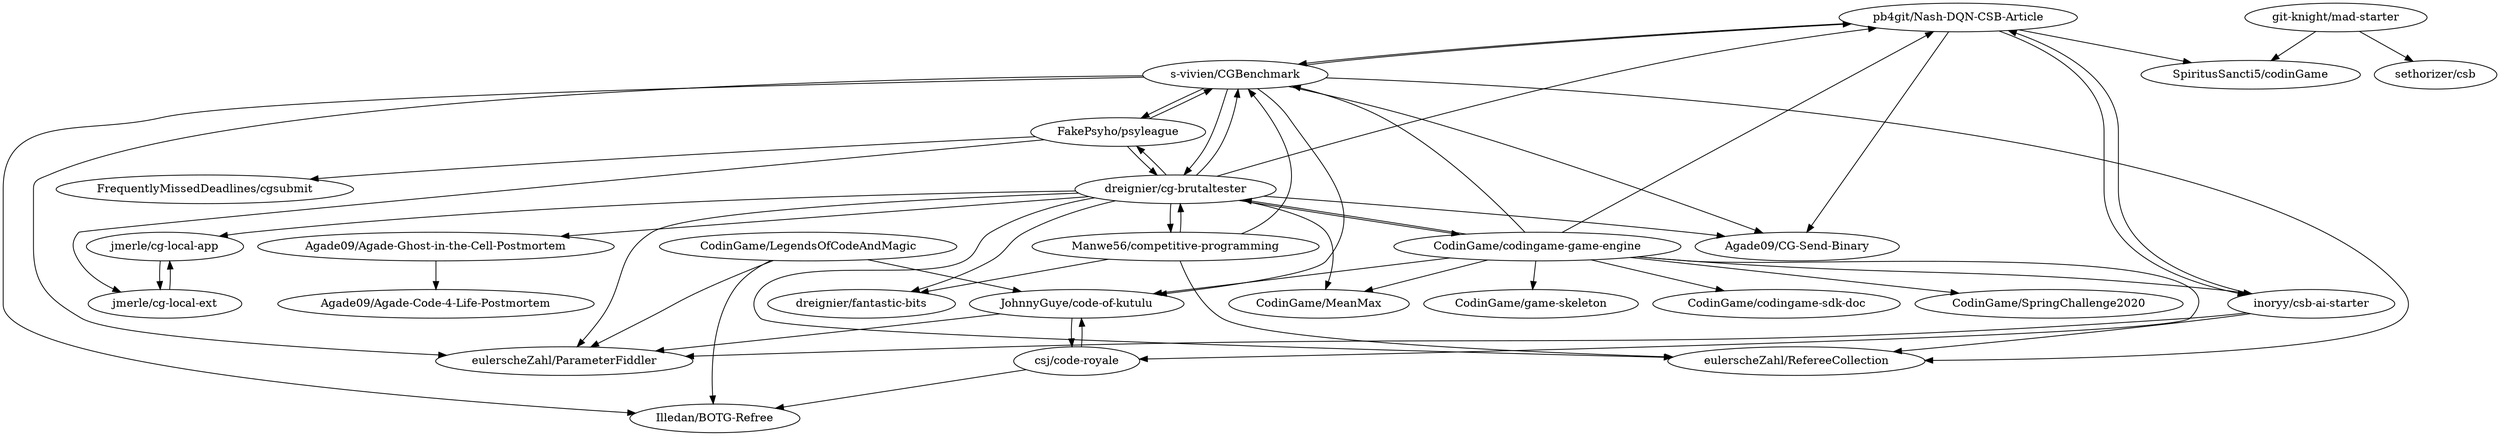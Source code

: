 digraph G {
"pb4git/Nash-DQN-CSB-Article" -> "inoryy/csb-ai-starter"
"pb4git/Nash-DQN-CSB-Article" -> "SpiritusSancti5/codinGame"
"pb4git/Nash-DQN-CSB-Article" -> "Agade09/CG-Send-Binary"
"pb4git/Nash-DQN-CSB-Article" -> "s-vivien/CGBenchmark"
"CodinGame/codingame-game-engine" -> "CodinGame/game-skeleton"
"CodinGame/codingame-game-engine" -> "CodinGame/codingame-sdk-doc"
"CodinGame/codingame-game-engine" -> "dreignier/cg-brutaltester"
"CodinGame/codingame-game-engine" -> "inoryy/csb-ai-starter"
"CodinGame/codingame-game-engine" -> "CodinGame/MeanMax"
"CodinGame/codingame-game-engine" -> "pb4git/Nash-DQN-CSB-Article"
"CodinGame/codingame-game-engine" -> "s-vivien/CGBenchmark"
"CodinGame/codingame-game-engine" -> "csj/code-royale"
"CodinGame/codingame-game-engine" -> "JohnnyGuye/code-of-kutulu"
"CodinGame/codingame-game-engine" -> "CodinGame/SpringChallenge2020"
"git-knight/mad-starter" -> "SpiritusSancti5/codinGame"
"git-knight/mad-starter" -> "sethorizer/csb"
"csj/code-royale" -> "JohnnyGuye/code-of-kutulu"
"csj/code-royale" -> "Illedan/BOTG-Refree"
"JohnnyGuye/code-of-kutulu" -> "eulerscheZahl/ParameterFiddler"
"JohnnyGuye/code-of-kutulu" -> "csj/code-royale"
"CodinGame/LegendsOfCodeAndMagic" -> "eulerscheZahl/ParameterFiddler"
"CodinGame/LegendsOfCodeAndMagic" -> "Illedan/BOTG-Refree"
"CodinGame/LegendsOfCodeAndMagic" -> "JohnnyGuye/code-of-kutulu"
"jmerle/cg-local-app" -> "jmerle/cg-local-ext"
"jmerle/cg-local-ext" -> "jmerle/cg-local-app"
"Manwe56/competitive-programming" -> "dreignier/cg-brutaltester"
"Manwe56/competitive-programming" -> "eulerscheZahl/RefereeCollection"
"Manwe56/competitive-programming" -> "s-vivien/CGBenchmark"
"Manwe56/competitive-programming" -> "dreignier/fantastic-bits"
"FakePsyho/psyleague" -> "dreignier/cg-brutaltester"
"FakePsyho/psyleague" -> "FrequentlyMissedDeadlines/cgsubmit"
"FakePsyho/psyleague" -> "s-vivien/CGBenchmark"
"FakePsyho/psyleague" -> "jmerle/cg-local-ext"
"inoryy/csb-ai-starter" -> "eulerscheZahl/RefereeCollection"
"inoryy/csb-ai-starter" -> "pb4git/Nash-DQN-CSB-Article"
"inoryy/csb-ai-starter" -> "eulerscheZahl/ParameterFiddler"
"dreignier/cg-brutaltester" -> "s-vivien/CGBenchmark"
"dreignier/cg-brutaltester" -> "FakePsyho/psyleague"
"dreignier/cg-brutaltester" -> "Manwe56/competitive-programming"
"dreignier/cg-brutaltester" -> "pb4git/Nash-DQN-CSB-Article"
"dreignier/cg-brutaltester" -> "CodinGame/codingame-game-engine"
"dreignier/cg-brutaltester" -> "jmerle/cg-local-app"
"dreignier/cg-brutaltester" -> "CodinGame/MeanMax"
"dreignier/cg-brutaltester" -> "eulerscheZahl/RefereeCollection"
"dreignier/cg-brutaltester" -> "dreignier/fantastic-bits"
"dreignier/cg-brutaltester" -> "Agade09/CG-Send-Binary"
"dreignier/cg-brutaltester" -> "Agade09/Agade-Ghost-in-the-Cell-Postmortem"
"dreignier/cg-brutaltester" -> "eulerscheZahl/ParameterFiddler"
"Agade09/Agade-Ghost-in-the-Cell-Postmortem" -> "Agade09/Agade-Code-4-Life-Postmortem"
"s-vivien/CGBenchmark" -> "dreignier/cg-brutaltester"
"s-vivien/CGBenchmark" -> "eulerscheZahl/RefereeCollection"
"s-vivien/CGBenchmark" -> "JohnnyGuye/code-of-kutulu"
"s-vivien/CGBenchmark" -> "pb4git/Nash-DQN-CSB-Article"
"s-vivien/CGBenchmark" -> "eulerscheZahl/ParameterFiddler"
"s-vivien/CGBenchmark" -> "Agade09/CG-Send-Binary"
"s-vivien/CGBenchmark" -> "Illedan/BOTG-Refree"
"s-vivien/CGBenchmark" -> "FakePsyho/psyleague"
"pb4git/Nash-DQN-CSB-Article" ["l"="2.107,47.116"]
"inoryy/csb-ai-starter" ["l"="2.098,47.125"]
"SpiritusSancti5/codinGame" ["l"="2.13,47.094"]
"Agade09/CG-Send-Binary" ["l"="2.09,47.115"]
"s-vivien/CGBenchmark" ["l"="2.086,47.13"]
"CodinGame/codingame-game-engine" ["l"="2.115,47.128"]
"CodinGame/game-skeleton" ["l"="2.147,47.13"]
"CodinGame/codingame-sdk-doc" ["l"="2.141,47.118"]
"dreignier/cg-brutaltester" ["l"="2.074,47.122"]
"CodinGame/MeanMax" ["l"="2.1,47.107"]
"csj/code-royale" ["l"="2.121,47.148"]
"JohnnyGuye/code-of-kutulu" ["l"="2.104,47.145"]
"CodinGame/SpringChallenge2020" ["l"="2.14,47.141"]
"git-knight/mad-starter" ["l"="2.148,47.081"]
"sethorizer/csb" ["l"="2.162,47.069"]
"Illedan/BOTG-Refree" ["l"="2.101,47.152"]
"eulerscheZahl/ParameterFiddler" ["l"="2.086,47.142"]
"CodinGame/LegendsOfCodeAndMagic" ["l"="2.09,47.161"]
"jmerle/cg-local-app" ["l"="2.036,47.122"]
"jmerle/cg-local-ext" ["l"="2.028,47.132"]
"Manwe56/competitive-programming" ["l"="2.057,47.11"]
"eulerscheZahl/RefereeCollection" ["l"="2.08,47.111"]
"dreignier/fantastic-bits" ["l"="2.062,47.097"]
"FakePsyho/psyleague" ["l"="2.056,47.134"]
"FrequentlyMissedDeadlines/cgsubmit" ["l"="2.036,47.146"]
"Agade09/Agade-Ghost-in-the-Cell-Postmortem" ["l"="2.057,47.148"]
"Agade09/Agade-Code-4-Life-Postmortem" ["l"="2.046,47.163"]
}